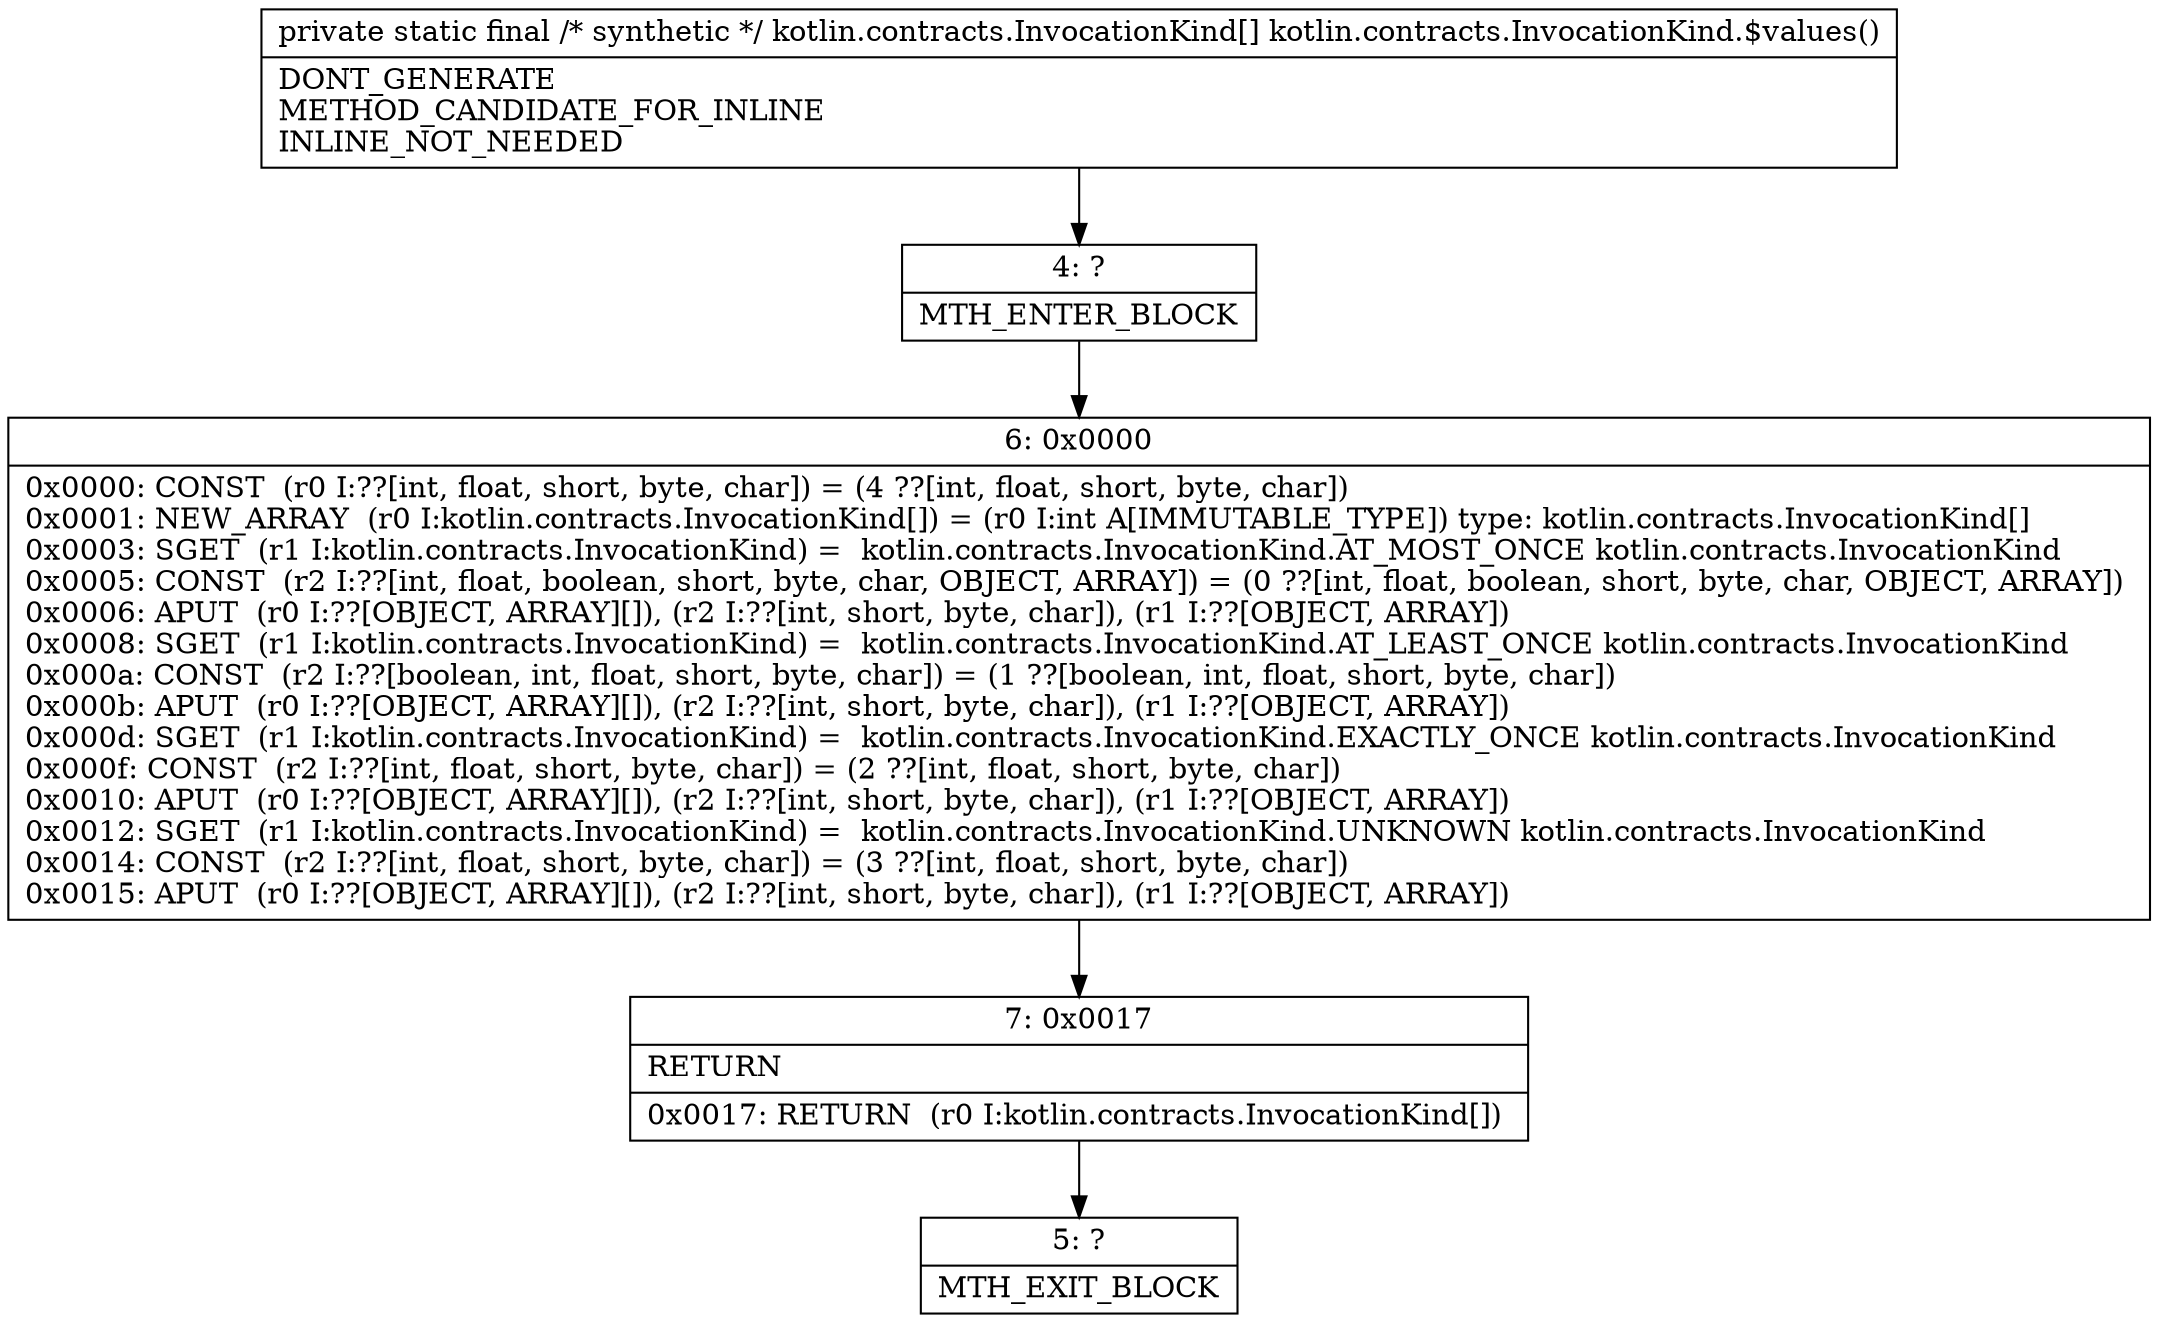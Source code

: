digraph "CFG forkotlin.contracts.InvocationKind.$values()[Lkotlin\/contracts\/InvocationKind;" {
Node_4 [shape=record,label="{4\:\ ?|MTH_ENTER_BLOCK\l}"];
Node_6 [shape=record,label="{6\:\ 0x0000|0x0000: CONST  (r0 I:??[int, float, short, byte, char]) = (4 ??[int, float, short, byte, char]) \l0x0001: NEW_ARRAY  (r0 I:kotlin.contracts.InvocationKind[]) = (r0 I:int A[IMMUTABLE_TYPE]) type: kotlin.contracts.InvocationKind[] \l0x0003: SGET  (r1 I:kotlin.contracts.InvocationKind) =  kotlin.contracts.InvocationKind.AT_MOST_ONCE kotlin.contracts.InvocationKind \l0x0005: CONST  (r2 I:??[int, float, boolean, short, byte, char, OBJECT, ARRAY]) = (0 ??[int, float, boolean, short, byte, char, OBJECT, ARRAY]) \l0x0006: APUT  (r0 I:??[OBJECT, ARRAY][]), (r2 I:??[int, short, byte, char]), (r1 I:??[OBJECT, ARRAY]) \l0x0008: SGET  (r1 I:kotlin.contracts.InvocationKind) =  kotlin.contracts.InvocationKind.AT_LEAST_ONCE kotlin.contracts.InvocationKind \l0x000a: CONST  (r2 I:??[boolean, int, float, short, byte, char]) = (1 ??[boolean, int, float, short, byte, char]) \l0x000b: APUT  (r0 I:??[OBJECT, ARRAY][]), (r2 I:??[int, short, byte, char]), (r1 I:??[OBJECT, ARRAY]) \l0x000d: SGET  (r1 I:kotlin.contracts.InvocationKind) =  kotlin.contracts.InvocationKind.EXACTLY_ONCE kotlin.contracts.InvocationKind \l0x000f: CONST  (r2 I:??[int, float, short, byte, char]) = (2 ??[int, float, short, byte, char]) \l0x0010: APUT  (r0 I:??[OBJECT, ARRAY][]), (r2 I:??[int, short, byte, char]), (r1 I:??[OBJECT, ARRAY]) \l0x0012: SGET  (r1 I:kotlin.contracts.InvocationKind) =  kotlin.contracts.InvocationKind.UNKNOWN kotlin.contracts.InvocationKind \l0x0014: CONST  (r2 I:??[int, float, short, byte, char]) = (3 ??[int, float, short, byte, char]) \l0x0015: APUT  (r0 I:??[OBJECT, ARRAY][]), (r2 I:??[int, short, byte, char]), (r1 I:??[OBJECT, ARRAY]) \l}"];
Node_7 [shape=record,label="{7\:\ 0x0017|RETURN\l|0x0017: RETURN  (r0 I:kotlin.contracts.InvocationKind[]) \l}"];
Node_5 [shape=record,label="{5\:\ ?|MTH_EXIT_BLOCK\l}"];
MethodNode[shape=record,label="{private static final \/* synthetic *\/ kotlin.contracts.InvocationKind[] kotlin.contracts.InvocationKind.$values()  | DONT_GENERATE\lMETHOD_CANDIDATE_FOR_INLINE\lINLINE_NOT_NEEDED\l}"];
MethodNode -> Node_4;Node_4 -> Node_6;
Node_6 -> Node_7;
Node_7 -> Node_5;
}

